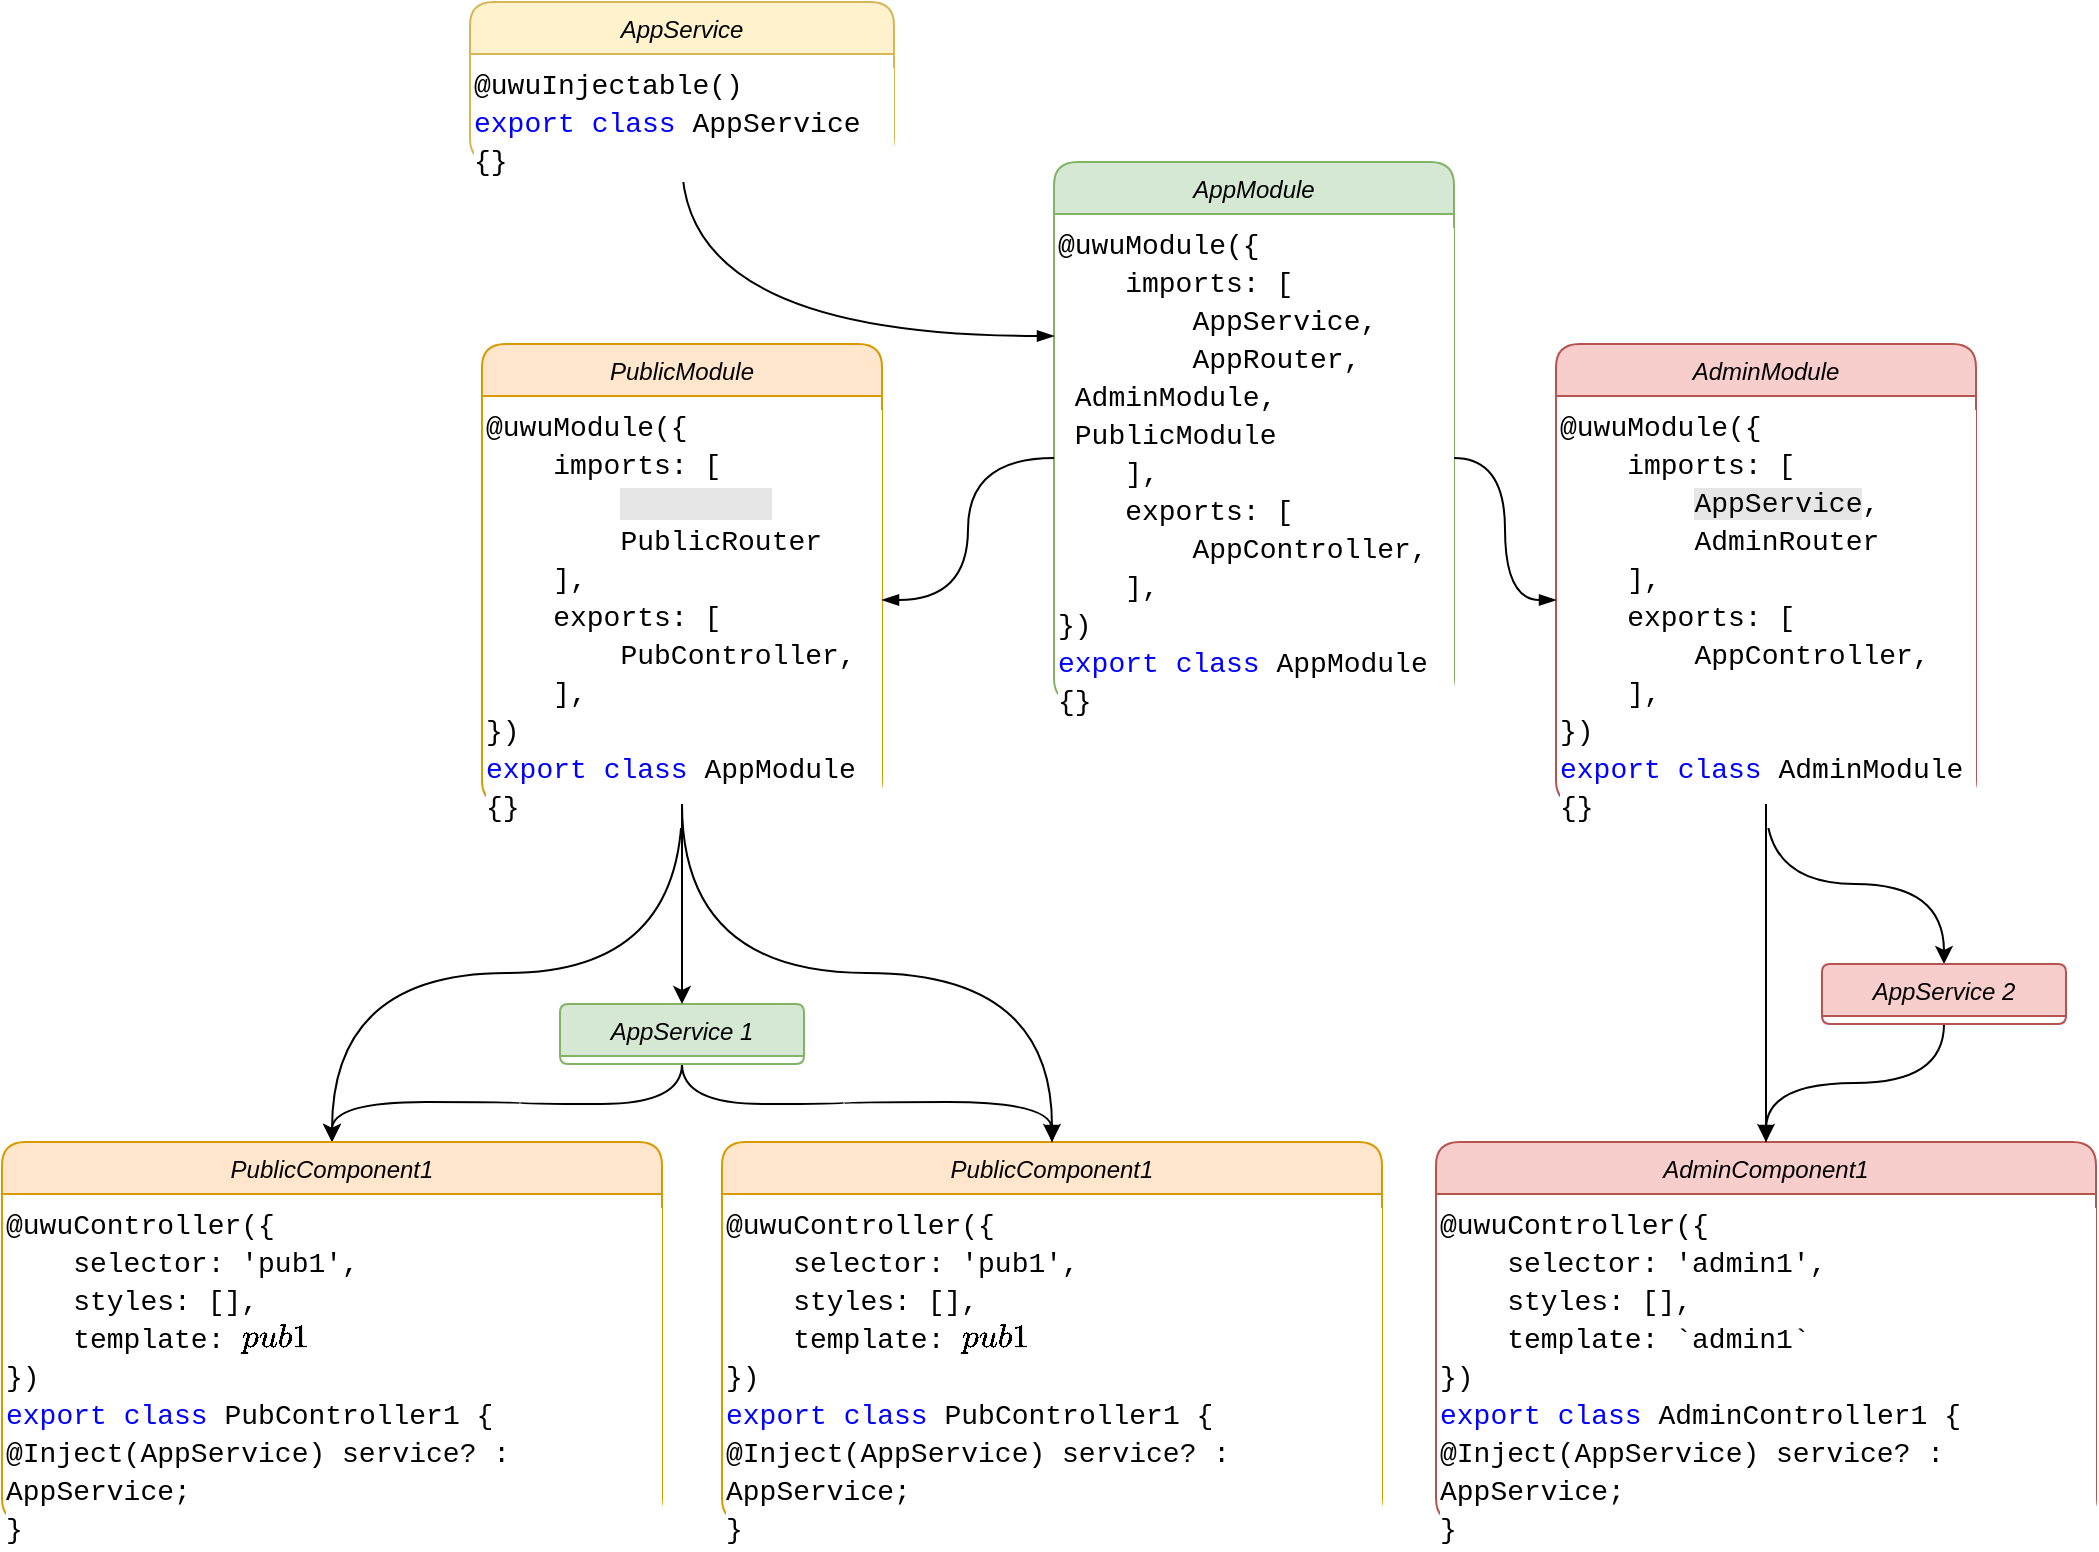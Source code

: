 <mxfile version="18.1.3" type="github">
  <diagram id="C5RBs43oDa-KdzZeNtuy" name="Page-1">
    <mxGraphModel dx="1510" dy="947" grid="1" gridSize="10" guides="1" tooltips="1" connect="1" arrows="1" fold="1" page="1" pageScale="1" pageWidth="1169" pageHeight="827" math="0" shadow="0">
      <root>
        <mxCell id="WIyWlLk6GJQsqaUBKTNV-0" />
        <mxCell id="WIyWlLk6GJQsqaUBKTNV-1" parent="WIyWlLk6GJQsqaUBKTNV-0" />
        <mxCell id="zkfFHV4jXpPFQw0GAbJ--0" value="AppModule" style="swimlane;fontStyle=2;align=center;verticalAlign=top;childLayout=stackLayout;horizontal=1;startSize=26;horizontalStack=0;resizeParent=1;resizeLast=0;collapsible=1;marginBottom=0;rounded=1;shadow=0;strokeWidth=1;fillColor=#d5e8d4;strokeColor=#82b366;" parent="WIyWlLk6GJQsqaUBKTNV-1" vertex="1">
          <mxGeometry x="566" y="109" width="200" height="270" as="geometry">
            <mxRectangle x="230" y="140" width="160" height="26" as="alternateBounds" />
          </mxGeometry>
        </mxCell>
        <mxCell id="UPeHzzHCzqJSoXmM-pYW-7" value="&lt;div style=&quot;color: rgb(0, 0, 0); background-color: rgb(255, 255, 255); font-family: Consolas, &amp;quot;Courier New&amp;quot;, monospace; font-weight: normal; font-size: 14px; line-height: 19px;&quot;&gt;&lt;div&gt;&lt;span style=&quot;color: #000000;&quot;&gt;@uwuModule({&lt;/span&gt;&lt;/div&gt;&lt;div&gt;&lt;span style=&quot;color: #000000;&quot;&gt;&amp;nbsp; &amp;nbsp; imports: [&lt;/span&gt;&lt;/div&gt;&lt;div&gt;&lt;span style=&quot;color: #000000;&quot;&gt;&amp;nbsp; &amp;nbsp; &amp;nbsp; &amp;nbsp; AppService,&lt;/span&gt;&lt;/div&gt;&lt;div&gt;&lt;span style=&quot;color: #000000;&quot;&gt;&amp;nbsp; &amp;nbsp; &amp;nbsp; &amp;nbsp; AppRouter,&lt;/span&gt;&lt;/div&gt;&lt;div&gt;&lt;span style=&quot;color: #000000;&quot;&gt;&lt;span style=&quot;white-space: pre;&quot;&gt;	&lt;/span&gt;AdminModule,&lt;/span&gt;&lt;/div&gt;&lt;div&gt;&lt;span style=&quot;color: #000000;&quot;&gt;&lt;span style=&quot;white-space: pre;&quot;&gt;	&lt;/span&gt;PublicModule&lt;br&gt;&lt;/span&gt;&lt;/div&gt;&lt;div&gt;&lt;span style=&quot;color: #000000;&quot;&gt;&amp;nbsp; &amp;nbsp; ],&lt;/span&gt;&lt;/div&gt;&lt;div&gt;&lt;span style=&quot;color: #000000;&quot;&gt;&amp;nbsp; &amp;nbsp; exports: [&lt;/span&gt;&lt;/div&gt;&lt;div&gt;&lt;span style=&quot;color: #000000;&quot;&gt;&amp;nbsp; &amp;nbsp; &amp;nbsp; &amp;nbsp; AppController,&lt;/span&gt;&lt;/div&gt;&lt;div&gt;&lt;span style=&quot;color: #000000;&quot;&gt;&amp;nbsp; &amp;nbsp; ],&lt;/span&gt;&lt;/div&gt;&lt;div&gt;&lt;span style=&quot;color: #000000;&quot;&gt;})&lt;/span&gt;&lt;/div&gt;&lt;div&gt;&lt;span style=&quot;color: #0000ff;&quot;&gt;export&lt;/span&gt;&lt;span style=&quot;color: #000000;&quot;&gt; &lt;/span&gt;&lt;span style=&quot;color: #0000ff;&quot;&gt;class&lt;/span&gt;&lt;span style=&quot;color: #000000;&quot;&gt; AppModule {}&lt;/span&gt;&lt;/div&gt;&lt;/div&gt;" style="text;whiteSpace=wrap;html=1;" parent="zkfFHV4jXpPFQw0GAbJ--0" vertex="1">
          <mxGeometry y="26" width="200" height="244" as="geometry" />
        </mxCell>
        <mxCell id="5a5cOoOr3RihbL35jySj-6" style="edgeStyle=orthogonalEdgeStyle;rounded=0;orthogonalLoop=1;jettySize=auto;html=1;entryX=0.5;entryY=0;entryDx=0;entryDy=0;curved=1;" edge="1" parent="WIyWlLk6GJQsqaUBKTNV-1" source="UPeHzzHCzqJSoXmM-pYW-8" target="5a5cOoOr3RihbL35jySj-2">
          <mxGeometry relative="1" as="geometry" />
        </mxCell>
        <mxCell id="UPeHzzHCzqJSoXmM-pYW-8" value="PublicModule" style="swimlane;fontStyle=2;align=center;verticalAlign=top;childLayout=stackLayout;horizontal=1;startSize=26;horizontalStack=0;resizeParent=1;resizeLast=0;collapsible=1;marginBottom=0;rounded=1;shadow=0;strokeWidth=1;fillColor=#ffe6cc;strokeColor=#d79b00;" parent="WIyWlLk6GJQsqaUBKTNV-1" vertex="1">
          <mxGeometry x="280" y="200" width="200" height="230" as="geometry">
            <mxRectangle x="230" y="140" width="160" height="26" as="alternateBounds" />
          </mxGeometry>
        </mxCell>
        <mxCell id="UPeHzzHCzqJSoXmM-pYW-9" value="&lt;div style=&quot;color: rgb(0, 0, 0); background-color: rgb(255, 255, 255); font-family: Consolas, &amp;quot;Courier New&amp;quot;, monospace; font-weight: normal; font-size: 14px; line-height: 19px;&quot;&gt;&lt;div&gt;&lt;span style=&quot;color: #000000;&quot;&gt;@uwuModule({&lt;/span&gt;&lt;/div&gt;&lt;div&gt;&lt;span style=&quot;color: #000000;&quot;&gt;&amp;nbsp; &amp;nbsp; imports: [&lt;/span&gt;&lt;/div&gt;&lt;div&gt;&lt;span style=&quot;color: #000000;&quot;&gt;&amp;nbsp; &amp;nbsp; &amp;nbsp; &amp;nbsp;&amp;nbsp;&lt;span style=&quot;background-color: rgb(230, 230, 230);&quot;&gt;&amp;nbsp;&amp;nbsp;&amp;nbsp;&amp;nbsp;&amp;nbsp;&amp;nbsp; &amp;nbsp;&amp;nbsp; &lt;/span&gt;&lt;br&gt;&lt;/span&gt;&lt;/div&gt;&lt;div&gt;&lt;span style=&quot;color: #000000;&quot;&gt;&amp;nbsp; &amp;nbsp; &amp;nbsp; &amp;nbsp; PublicRouter&lt;/span&gt;&lt;/div&gt;&lt;div&gt;&lt;span style=&quot;color: #000000;&quot;&gt;&amp;nbsp; &amp;nbsp; ],&lt;/span&gt;&lt;/div&gt;&lt;div&gt;&lt;span style=&quot;color: #000000;&quot;&gt;&amp;nbsp; &amp;nbsp; exports: [&lt;/span&gt;&lt;/div&gt;&lt;div&gt;&lt;span style=&quot;color: #000000;&quot;&gt;&amp;nbsp; &amp;nbsp; &amp;nbsp; &amp;nbsp; PubController,&lt;/span&gt;&lt;/div&gt;&lt;div&gt;&lt;span style=&quot;color: #000000;&quot;&gt;&amp;nbsp; &amp;nbsp; ],&lt;/span&gt;&lt;/div&gt;&lt;div&gt;&lt;span style=&quot;color: #000000;&quot;&gt;})&lt;/span&gt;&lt;/div&gt;&lt;div&gt;&lt;span style=&quot;color: #0000ff;&quot;&gt;export&lt;/span&gt;&lt;span style=&quot;color: #000000;&quot;&gt; &lt;/span&gt;&lt;span style=&quot;color: #0000ff;&quot;&gt;class&lt;/span&gt;&lt;span style=&quot;color: #000000;&quot;&gt; AppModule {}&lt;/span&gt;&lt;/div&gt;&lt;/div&gt;" style="text;whiteSpace=wrap;html=1;" parent="UPeHzzHCzqJSoXmM-pYW-8" vertex="1">
          <mxGeometry y="26" width="200" height="204" as="geometry" />
        </mxCell>
        <mxCell id="5a5cOoOr3RihbL35jySj-10" style="edgeStyle=orthogonalEdgeStyle;curved=1;rounded=0;orthogonalLoop=1;jettySize=auto;html=1;entryX=0.5;entryY=0;entryDx=0;entryDy=0;" edge="1" parent="WIyWlLk6GJQsqaUBKTNV-1" source="UPeHzzHCzqJSoXmM-pYW-10" target="UPeHzzHCzqJSoXmM-pYW-33">
          <mxGeometry relative="1" as="geometry" />
        </mxCell>
        <mxCell id="UPeHzzHCzqJSoXmM-pYW-10" value="AdminModule" style="swimlane;fontStyle=2;align=center;verticalAlign=top;childLayout=stackLayout;horizontal=1;startSize=26;horizontalStack=0;resizeParent=1;resizeLast=0;collapsible=1;marginBottom=0;rounded=1;shadow=0;strokeWidth=1;fillColor=#f8cecc;strokeColor=#b85450;" parent="WIyWlLk6GJQsqaUBKTNV-1" vertex="1">
          <mxGeometry x="817" y="200" width="210" height="230" as="geometry">
            <mxRectangle x="230" y="140" width="160" height="26" as="alternateBounds" />
          </mxGeometry>
        </mxCell>
        <mxCell id="UPeHzzHCzqJSoXmM-pYW-11" value="&lt;div style=&quot;color: rgb(0, 0, 0); background-color: rgb(255, 255, 255); font-family: Consolas, &amp;quot;Courier New&amp;quot;, monospace; font-weight: normal; font-size: 14px; line-height: 19px;&quot;&gt;&lt;div&gt;&lt;span style=&quot;color: #000000;&quot;&gt;@uwuModule({&lt;/span&gt;&lt;/div&gt;&lt;div&gt;&lt;span style=&quot;color: #000000;&quot;&gt;&amp;nbsp; &amp;nbsp; imports: [&lt;/span&gt;&lt;/div&gt;&lt;div&gt;&lt;span style=&quot;color: #000000;&quot;&gt;&amp;nbsp; &amp;nbsp; &amp;nbsp; &amp;nbsp; &lt;span style=&quot;background-color: rgb(230, 230, 230);&quot;&gt;AppService&lt;/span&gt;,&lt;/span&gt;&lt;/div&gt;&lt;div&gt;&lt;span style=&quot;color: #000000;&quot;&gt;&amp;nbsp; &amp;nbsp; &amp;nbsp; &amp;nbsp; AdminRouter&lt;/span&gt;&lt;/div&gt;&lt;div&gt;&lt;span style=&quot;color: #000000;&quot;&gt;&amp;nbsp; &amp;nbsp; ],&lt;/span&gt;&lt;/div&gt;&lt;div&gt;&lt;span style=&quot;color: #000000;&quot;&gt;&amp;nbsp; &amp;nbsp; exports: [&lt;/span&gt;&lt;/div&gt;&lt;div&gt;&lt;span style=&quot;color: #000000;&quot;&gt;&amp;nbsp; &amp;nbsp; &amp;nbsp; &amp;nbsp; AppController,&lt;/span&gt;&lt;/div&gt;&lt;div&gt;&lt;span style=&quot;color: #000000;&quot;&gt;&amp;nbsp; &amp;nbsp; ],&lt;/span&gt;&lt;/div&gt;&lt;div&gt;&lt;span style=&quot;color: #000000;&quot;&gt;})&lt;/span&gt;&lt;/div&gt;&lt;div&gt;&lt;span style=&quot;color: #0000ff;&quot;&gt;export&lt;/span&gt;&lt;span style=&quot;color: #000000;&quot;&gt; &lt;/span&gt;&lt;span style=&quot;color: #0000ff;&quot;&gt;class&lt;/span&gt;&lt;span style=&quot;color: #000000;&quot;&gt; AdminModule {}&lt;/span&gt;&lt;/div&gt;&lt;/div&gt;" style="text;whiteSpace=wrap;html=1;" parent="UPeHzzHCzqJSoXmM-pYW-10" vertex="1">
          <mxGeometry y="26" width="210" height="204" as="geometry" />
        </mxCell>
        <mxCell id="UPeHzzHCzqJSoXmM-pYW-15" style="edgeStyle=orthogonalEdgeStyle;rounded=0;orthogonalLoop=1;jettySize=auto;html=1;exitX=0.5;exitY=1;exitDx=0;exitDy=0;entryX=0;entryY=0.25;entryDx=0;entryDy=0;elbow=vertical;curved=1;endArrow=blockThin;endFill=1;" parent="WIyWlLk6GJQsqaUBKTNV-1" source="UPeHzzHCzqJSoXmM-pYW-12" target="UPeHzzHCzqJSoXmM-pYW-7" edge="1">
          <mxGeometry relative="1" as="geometry" />
        </mxCell>
        <mxCell id="UPeHzzHCzqJSoXmM-pYW-12" value="AppService" style="swimlane;fontStyle=2;align=center;verticalAlign=top;childLayout=stackLayout;horizontal=1;startSize=26;horizontalStack=0;resizeParent=1;resizeLast=0;collapsible=1;marginBottom=0;rounded=1;shadow=0;strokeWidth=1;fillColor=#fff2cc;strokeColor=#d6b656;" parent="WIyWlLk6GJQsqaUBKTNV-1" vertex="1">
          <mxGeometry x="274" y="29" width="212" height="80" as="geometry">
            <mxRectangle x="230" y="140" width="160" height="26" as="alternateBounds" />
          </mxGeometry>
        </mxCell>
        <mxCell id="UPeHzzHCzqJSoXmM-pYW-13" value="&lt;div style=&quot;color: rgb(0, 0, 0); background-color: rgb(255, 255, 255); font-family: Consolas, &amp;quot;Courier New&amp;quot;, monospace; font-weight: normal; font-size: 14px; line-height: 19px;&quot;&gt;&lt;div style=&quot;color: rgb(0, 0, 0); background-color: rgb(255, 255, 255); font-family: Consolas, &amp;quot;Courier New&amp;quot;, monospace; font-weight: normal; font-size: 14px; line-height: 19px;&quot;&gt;&lt;div&gt;&lt;span style=&quot;color: #000000;&quot;&gt;@uwuInjectable()&lt;/span&gt;&lt;/div&gt;&lt;div&gt;&lt;span style=&quot;color: #0000ff;&quot;&gt;export&lt;/span&gt;&lt;span style=&quot;color: #000000;&quot;&gt; &lt;/span&gt;&lt;span style=&quot;color: #0000ff;&quot;&gt;class&lt;/span&gt;&lt;span style=&quot;color: #000000;&quot;&gt; AppService {}&lt;/span&gt;&lt;/div&gt;&lt;/div&gt;&lt;/div&gt;" style="text;whiteSpace=wrap;html=1;" parent="UPeHzzHCzqJSoXmM-pYW-12" vertex="1">
          <mxGeometry y="26" width="212" height="44" as="geometry" />
        </mxCell>
        <mxCell id="UPeHzzHCzqJSoXmM-pYW-16" style="edgeStyle=orthogonalEdgeStyle;curved=1;rounded=0;orthogonalLoop=1;jettySize=auto;html=1;endArrow=blockThin;endFill=1;elbow=vertical;" parent="WIyWlLk6GJQsqaUBKTNV-1" source="UPeHzzHCzqJSoXmM-pYW-7" target="UPeHzzHCzqJSoXmM-pYW-9" edge="1">
          <mxGeometry relative="1" as="geometry" />
        </mxCell>
        <mxCell id="UPeHzzHCzqJSoXmM-pYW-17" style="edgeStyle=orthogonalEdgeStyle;curved=1;rounded=0;orthogonalLoop=1;jettySize=auto;html=1;exitX=1;exitY=0.5;exitDx=0;exitDy=0;endArrow=blockThin;endFill=1;elbow=vertical;" parent="WIyWlLk6GJQsqaUBKTNV-1" source="UPeHzzHCzqJSoXmM-pYW-7" target="UPeHzzHCzqJSoXmM-pYW-11" edge="1">
          <mxGeometry relative="1" as="geometry" />
        </mxCell>
        <mxCell id="UPeHzzHCzqJSoXmM-pYW-18" value="PublicComponent1" style="swimlane;fontStyle=2;align=center;verticalAlign=top;childLayout=stackLayout;horizontal=1;startSize=26;horizontalStack=0;resizeParent=1;resizeLast=0;collapsible=1;marginBottom=0;rounded=1;shadow=0;strokeWidth=1;fillColor=#ffe6cc;strokeColor=#d79b00;" parent="WIyWlLk6GJQsqaUBKTNV-1" vertex="1">
          <mxGeometry x="400" y="599" width="330" height="190" as="geometry">
            <mxRectangle x="230" y="140" width="160" height="26" as="alternateBounds" />
          </mxGeometry>
        </mxCell>
        <mxCell id="UPeHzzHCzqJSoXmM-pYW-19" value="&lt;div style=&quot;color: rgb(0, 0, 0); background-color: rgb(255, 255, 255); font-family: Consolas, &amp;quot;Courier New&amp;quot;, monospace; font-weight: normal; font-size: 14px; line-height: 19px;&quot;&gt;&lt;div&gt;&lt;span style=&quot;color: #000000;&quot;&gt;@uwuController({&lt;/span&gt;&lt;/div&gt;&lt;div&gt;&lt;span style=&quot;color: #000000;&quot;&gt;&amp;nbsp;&amp;nbsp;&amp;nbsp; selector: &#39;pub1&#39;,&lt;/span&gt;&lt;/div&gt;&lt;div&gt;&lt;span style=&quot;color: #000000;&quot;&gt;&amp;nbsp;&amp;nbsp;&amp;nbsp; styles: [],&lt;/span&gt;&lt;/div&gt;&lt;div&gt;&lt;span style=&quot;color: #000000;&quot;&gt;&amp;nbsp;&amp;nbsp;&amp;nbsp; template: `pub1`&lt;br&gt;&lt;/span&gt;&lt;/div&gt;&lt;span style=&quot;&quot;&gt;&lt;/span&gt;&lt;/div&gt;&lt;div style=&quot;color: rgb(0, 0, 0); background-color: rgb(255, 255, 255); font-family: Consolas, &amp;quot;Courier New&amp;quot;, monospace; font-weight: normal; font-size: 14px; line-height: 19px;&quot;&gt;&lt;span style=&quot;color: #000000;&quot;&gt;})&lt;/span&gt;&lt;div&gt;&lt;span style=&quot;color: #0000ff;&quot;&gt;export&lt;/span&gt;&lt;span style=&quot;color: #000000;&quot;&gt; &lt;/span&gt;&lt;span style=&quot;color: #0000ff;&quot;&gt;class&lt;/span&gt;&lt;span style=&quot;color: #000000;&quot;&gt; PubController1 {&amp;nbsp;&amp;nbsp; &lt;/span&gt;&lt;br&gt;&lt;div style=&quot;color: rgb(0, 0, 0); background-color: rgb(255, 255, 255); font-family: Consolas, &amp;quot;Courier New&amp;quot;, monospace; font-weight: normal; font-size: 14px; line-height: 19px;&quot;&gt;&lt;div&gt;&lt;span style=&quot;color: #000000;&quot;&gt;@Inject(AppService) service? : AppService;&lt;/span&gt;&lt;/div&gt;&lt;/div&gt;&lt;span style=&quot;color: #000000;&quot;&gt;&lt;/span&gt;&lt;/div&gt;&lt;div&gt;&lt;span style=&quot;color: #000000;&quot;&gt;}&lt;/span&gt;&lt;/div&gt;&lt;/div&gt;" style="text;whiteSpace=wrap;html=1;" parent="UPeHzzHCzqJSoXmM-pYW-18" vertex="1">
          <mxGeometry y="26" width="330" height="164" as="geometry" />
        </mxCell>
        <mxCell id="5a5cOoOr3RihbL35jySj-8" style="edgeStyle=orthogonalEdgeStyle;curved=1;rounded=0;orthogonalLoop=1;jettySize=auto;html=1;entryX=0.5;entryY=0;entryDx=0;entryDy=0;" edge="1" parent="WIyWlLk6GJQsqaUBKTNV-1" source="UPeHzzHCzqJSoXmM-pYW-20" target="5a5cOoOr3RihbL35jySj-2">
          <mxGeometry relative="1" as="geometry" />
        </mxCell>
        <mxCell id="5a5cOoOr3RihbL35jySj-9" style="edgeStyle=orthogonalEdgeStyle;curved=1;rounded=0;orthogonalLoop=1;jettySize=auto;html=1;entryX=0.5;entryY=0;entryDx=0;entryDy=0;" edge="1" parent="WIyWlLk6GJQsqaUBKTNV-1" source="UPeHzzHCzqJSoXmM-pYW-20" target="UPeHzzHCzqJSoXmM-pYW-18">
          <mxGeometry relative="1" as="geometry" />
        </mxCell>
        <mxCell id="UPeHzzHCzqJSoXmM-pYW-20" value="AppService 1" style="swimlane;fontStyle=2;align=center;verticalAlign=top;childLayout=stackLayout;horizontal=1;startSize=26;horizontalStack=0;resizeParent=1;resizeLast=0;collapsible=1;marginBottom=0;rounded=1;shadow=0;strokeWidth=1;fillColor=#d5e8d4;strokeColor=#82b366;" parent="WIyWlLk6GJQsqaUBKTNV-1" vertex="1">
          <mxGeometry x="319" y="530" width="122" height="30" as="geometry">
            <mxRectangle x="230" y="140" width="160" height="26" as="alternateBounds" />
          </mxGeometry>
        </mxCell>
        <mxCell id="UPeHzzHCzqJSoXmM-pYW-24" style="edgeStyle=orthogonalEdgeStyle;curved=1;rounded=0;orthogonalLoop=1;jettySize=auto;html=1;entryX=0.5;entryY=0;entryDx=0;entryDy=0;endArrow=blockThin;endFill=1;elbow=vertical;" parent="WIyWlLk6GJQsqaUBKTNV-1" source="UPeHzzHCzqJSoXmM-pYW-9" target="UPeHzzHCzqJSoXmM-pYW-18" edge="1">
          <mxGeometry relative="1" as="geometry" />
        </mxCell>
        <mxCell id="UPeHzzHCzqJSoXmM-pYW-25" value="AdminComponent1" style="swimlane;fontStyle=2;align=center;verticalAlign=top;childLayout=stackLayout;horizontal=1;startSize=26;horizontalStack=0;resizeParent=1;resizeLast=0;collapsible=1;marginBottom=0;rounded=1;shadow=0;strokeWidth=1;fillColor=#f8cecc;strokeColor=#b85450;" parent="WIyWlLk6GJQsqaUBKTNV-1" vertex="1">
          <mxGeometry x="757" y="599" width="330" height="190" as="geometry">
            <mxRectangle x="230" y="140" width="160" height="26" as="alternateBounds" />
          </mxGeometry>
        </mxCell>
        <mxCell id="UPeHzzHCzqJSoXmM-pYW-26" value="&lt;div style=&quot;color: rgb(0, 0, 0); background-color: rgb(255, 255, 255); font-family: Consolas, &amp;quot;Courier New&amp;quot;, monospace; font-weight: normal; font-size: 14px; line-height: 19px;&quot;&gt;&lt;div&gt;&lt;span style=&quot;color: #000000;&quot;&gt;@uwuController({&lt;/span&gt;&lt;/div&gt;&lt;div&gt;&lt;span style=&quot;color: #000000;&quot;&gt;&amp;nbsp;&amp;nbsp;&amp;nbsp; selector: &#39;admin1&#39;,&lt;/span&gt;&lt;/div&gt;&lt;div&gt;&lt;span style=&quot;color: #000000;&quot;&gt;&amp;nbsp;&amp;nbsp;&amp;nbsp; styles: [],&lt;/span&gt;&lt;/div&gt;&lt;div&gt;&lt;span style=&quot;color: #000000;&quot;&gt;&amp;nbsp;&amp;nbsp;&amp;nbsp; template: `&lt;/span&gt;&lt;span style=&quot;color: #000000;&quot;&gt;&lt;span style=&quot;color: #000000;&quot;&gt;admin&lt;/span&gt;1`&lt;br&gt;&lt;/span&gt;&lt;/div&gt;&lt;span style=&quot;&quot;&gt;&lt;/span&gt;&lt;/div&gt;&lt;div style=&quot;color: rgb(0, 0, 0); background-color: rgb(255, 255, 255); font-family: Consolas, &amp;quot;Courier New&amp;quot;, monospace; font-weight: normal; font-size: 14px; line-height: 19px;&quot;&gt;&lt;span style=&quot;color: #000000;&quot;&gt;})&lt;/span&gt;&lt;div&gt;&lt;span style=&quot;color: #0000ff;&quot;&gt;export&lt;/span&gt;&lt;span style=&quot;color: #000000;&quot;&gt; &lt;/span&gt;&lt;span style=&quot;color: #0000ff;&quot;&gt;class&lt;/span&gt;&lt;span style=&quot;color: #000000;&quot;&gt; AdminController1 {&amp;nbsp;&amp;nbsp; &lt;/span&gt;&lt;br&gt;&lt;div style=&quot;color: rgb(0, 0, 0); background-color: rgb(255, 255, 255); font-family: Consolas, &amp;quot;Courier New&amp;quot;, monospace; font-weight: normal; font-size: 14px; line-height: 19px;&quot;&gt;&lt;div&gt;&lt;span style=&quot;color: #000000;&quot;&gt;@Inject(AppService) service? : AppService;&lt;/span&gt;&lt;/div&gt;&lt;/div&gt;&lt;span style=&quot;color: #000000;&quot;&gt;&lt;/span&gt;&lt;/div&gt;&lt;div&gt;&lt;span style=&quot;color: #000000;&quot;&gt;}&lt;/span&gt;&lt;/div&gt;&lt;/div&gt;" style="text;whiteSpace=wrap;html=1;" parent="UPeHzzHCzqJSoXmM-pYW-25" vertex="1">
          <mxGeometry y="26" width="330" height="164" as="geometry" />
        </mxCell>
        <mxCell id="5a5cOoOr3RihbL35jySj-11" style="edgeStyle=orthogonalEdgeStyle;curved=1;rounded=0;orthogonalLoop=1;jettySize=auto;html=1;entryX=0.5;entryY=0;entryDx=0;entryDy=0;" edge="1" parent="WIyWlLk6GJQsqaUBKTNV-1" source="UPeHzzHCzqJSoXmM-pYW-33" target="UPeHzzHCzqJSoXmM-pYW-25">
          <mxGeometry relative="1" as="geometry" />
        </mxCell>
        <mxCell id="UPeHzzHCzqJSoXmM-pYW-33" value="AppService 2" style="swimlane;fontStyle=2;align=center;verticalAlign=top;childLayout=stackLayout;horizontal=1;startSize=26;horizontalStack=0;resizeParent=1;resizeLast=0;collapsible=1;marginBottom=0;rounded=1;shadow=0;strokeWidth=1;fillColor=#f8cecc;strokeColor=#b85450;" parent="WIyWlLk6GJQsqaUBKTNV-1" vertex="1">
          <mxGeometry x="950" y="510" width="122" height="30" as="geometry">
            <mxRectangle x="230" y="140" width="160" height="26" as="alternateBounds" />
          </mxGeometry>
        </mxCell>
        <mxCell id="UPeHzzHCzqJSoXmM-pYW-35" style="edgeStyle=orthogonalEdgeStyle;curved=1;rounded=0;orthogonalLoop=1;jettySize=auto;html=1;endArrow=blockThin;endFill=1;elbow=vertical;" parent="WIyWlLk6GJQsqaUBKTNV-1" source="UPeHzzHCzqJSoXmM-pYW-11" target="UPeHzzHCzqJSoXmM-pYW-25" edge="1">
          <mxGeometry relative="1" as="geometry" />
        </mxCell>
        <mxCell id="5a5cOoOr3RihbL35jySj-2" value="PublicComponent1" style="swimlane;fontStyle=2;align=center;verticalAlign=top;childLayout=stackLayout;horizontal=1;startSize=26;horizontalStack=0;resizeParent=1;resizeLast=0;collapsible=1;marginBottom=0;rounded=1;shadow=0;strokeWidth=1;fillColor=#ffe6cc;strokeColor=#d79b00;" vertex="1" parent="WIyWlLk6GJQsqaUBKTNV-1">
          <mxGeometry x="40" y="599" width="330" height="190" as="geometry">
            <mxRectangle x="230" y="140" width="160" height="26" as="alternateBounds" />
          </mxGeometry>
        </mxCell>
        <mxCell id="5a5cOoOr3RihbL35jySj-3" value="&lt;div style=&quot;color: rgb(0, 0, 0); background-color: rgb(255, 255, 255); font-family: Consolas, &amp;quot;Courier New&amp;quot;, monospace; font-weight: normal; font-size: 14px; line-height: 19px;&quot;&gt;&lt;div&gt;&lt;span style=&quot;color: #000000;&quot;&gt;@uwuController({&lt;/span&gt;&lt;/div&gt;&lt;div&gt;&lt;span style=&quot;color: #000000;&quot;&gt;&amp;nbsp;&amp;nbsp;&amp;nbsp; selector: &#39;pub1&#39;,&lt;/span&gt;&lt;/div&gt;&lt;div&gt;&lt;span style=&quot;color: #000000;&quot;&gt;&amp;nbsp;&amp;nbsp;&amp;nbsp; styles: [],&lt;/span&gt;&lt;/div&gt;&lt;div&gt;&lt;span style=&quot;color: #000000;&quot;&gt;&amp;nbsp;&amp;nbsp;&amp;nbsp; template: `pub1`&lt;br&gt;&lt;/span&gt;&lt;/div&gt;&lt;span style=&quot;&quot;&gt;&lt;/span&gt;&lt;/div&gt;&lt;div style=&quot;color: rgb(0, 0, 0); background-color: rgb(255, 255, 255); font-family: Consolas, &amp;quot;Courier New&amp;quot;, monospace; font-weight: normal; font-size: 14px; line-height: 19px;&quot;&gt;&lt;span style=&quot;color: #000000;&quot;&gt;})&lt;/span&gt;&lt;div&gt;&lt;span style=&quot;color: #0000ff;&quot;&gt;export&lt;/span&gt;&lt;span style=&quot;color: #000000;&quot;&gt; &lt;/span&gt;&lt;span style=&quot;color: #0000ff;&quot;&gt;class&lt;/span&gt;&lt;span style=&quot;color: #000000;&quot;&gt; PubController1 {&amp;nbsp;&amp;nbsp; &lt;/span&gt;&lt;br&gt;&lt;div style=&quot;color: rgb(0, 0, 0); background-color: rgb(255, 255, 255); font-family: Consolas, &amp;quot;Courier New&amp;quot;, monospace; font-weight: normal; font-size: 14px; line-height: 19px;&quot;&gt;&lt;div&gt;&lt;span style=&quot;color: #000000;&quot;&gt;@Inject(AppService) service? : AppService;&lt;/span&gt;&lt;/div&gt;&lt;/div&gt;&lt;span style=&quot;color: #000000;&quot;&gt;&lt;/span&gt;&lt;/div&gt;&lt;div&gt;&lt;span style=&quot;color: #000000;&quot;&gt;}&lt;/span&gt;&lt;/div&gt;&lt;/div&gt;" style="text;whiteSpace=wrap;html=1;" vertex="1" parent="5a5cOoOr3RihbL35jySj-2">
          <mxGeometry y="26" width="330" height="164" as="geometry" />
        </mxCell>
        <mxCell id="5a5cOoOr3RihbL35jySj-7" style="edgeStyle=orthogonalEdgeStyle;curved=1;rounded=0;orthogonalLoop=1;jettySize=auto;html=1;entryX=0.5;entryY=0;entryDx=0;entryDy=0;" edge="1" parent="WIyWlLk6GJQsqaUBKTNV-1" source="UPeHzzHCzqJSoXmM-pYW-9" target="UPeHzzHCzqJSoXmM-pYW-20">
          <mxGeometry relative="1" as="geometry" />
        </mxCell>
      </root>
    </mxGraphModel>
  </diagram>
</mxfile>
